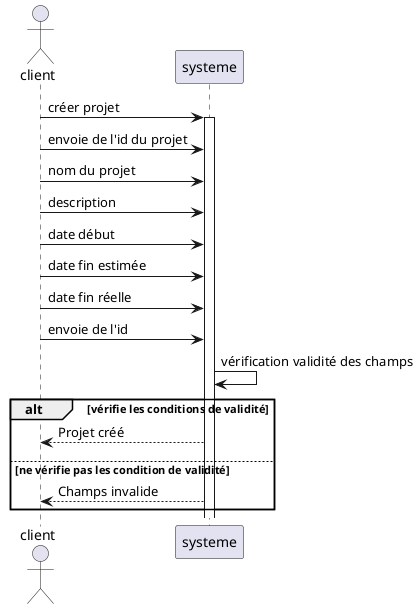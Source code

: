 # diagramme de séquences systeme pour use case créer projet

@startuml

actor client

client -> systeme : créer projet

activate systeme

client -> systeme : envoie de l'id du projet
client -> systeme : nom du projet
client -> systeme : description
client -> systeme : date début
client -> systeme : date fin estimée
client -> systeme : date fin réelle
client -> systeme : envoie de l'id

systeme -> systeme : vérification validité des champs

alt vérifie les conditions de validité
systeme --> client : Projet créé
||10||
else ne vérifie pas les condition de validité 
systeme --> client : Champs invalide
end

@enduml
